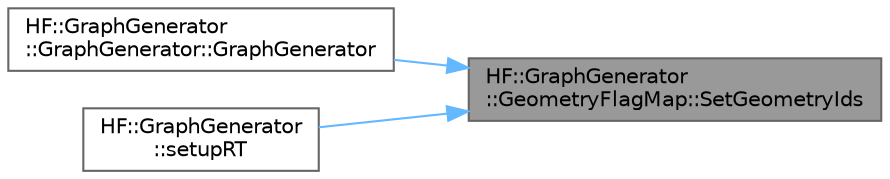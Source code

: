 digraph "HF::GraphGenerator::GeometryFlagMap::SetGeometryIds"
{
 // LATEX_PDF_SIZE
  bgcolor="transparent";
  edge [fontname=Helvetica,fontsize=10,labelfontname=Helvetica,labelfontsize=10];
  node [fontname=Helvetica,fontsize=10,shape=box,height=0.2,width=0.4];
  rankdir="RL";
  Node1 [label="HF::GraphGenerator\l::GeometryFlagMap::SetGeometryIds",height=0.2,width=0.4,color="gray40", fillcolor="grey60", style="filled", fontcolor="black",tooltip="Set geometry ids as being walkable or obstacles."];
  Node1 -> Node2 [dir="back",color="steelblue1",style="solid"];
  Node2 [label="HF::GraphGenerator\l::GraphGenerator::GraphGenerator",height=0.2,width=0.4,color="grey40", fillcolor="white", style="filled",URL="$a01311.html#a804c4c9a8169aa9901cb32ee0f64c555",tooltip="Construct a new graph generator with a specific raytracer."];
  Node1 -> Node3 [dir="back",color="steelblue1",style="solid"];
  Node3 [label="HF::GraphGenerator\l::setupRT",height=0.2,width=0.4,color="grey40", fillcolor="white", style="filled",URL="$a00463.html#a124a96c53ed2021db9d819369fe6b7ad",tooltip="Converts the raytracer to a multiRT if required, then map geometry ids to hitflags."];
}
